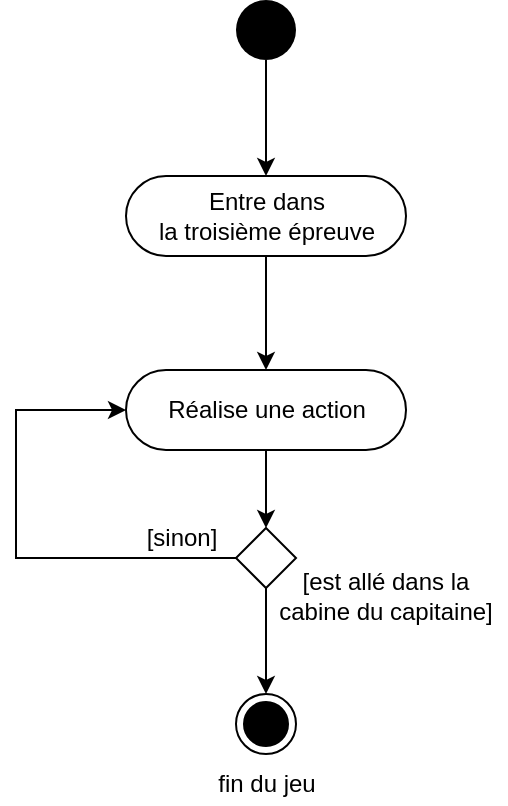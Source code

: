 <mxfile>
    <diagram id="gnBzezKpVYX1LDQUWSI4" name="Page-1">
        <mxGraphModel dx="118" dy="91" grid="0" gridSize="10" guides="1" tooltips="1" connect="1" arrows="1" fold="1" page="1" pageScale="1" pageWidth="100000" pageHeight="1600" math="0" shadow="0">
            <root>
                <mxCell id="0"/>
                <mxCell id="1" parent="0"/>
                <mxCell id="3TG9eYnXZ2S0aWuO_8vU-8" style="edgeStyle=orthogonalEdgeStyle;rounded=0;orthogonalLoop=1;jettySize=auto;html=1;entryX=0.5;entryY=0;entryDx=0;entryDy=0;" parent="1" source="3TG9eYnXZ2S0aWuO_8vU-1" target="3TG9eYnXZ2S0aWuO_8vU-2" edge="1">
                    <mxGeometry relative="1" as="geometry"/>
                </mxCell>
                <mxCell id="3TG9eYnXZ2S0aWuO_8vU-1" value="" style="ellipse;fillColor=#000000;strokeColor=none;" parent="1" vertex="1">
                    <mxGeometry x="427" y="103" width="30" height="30" as="geometry"/>
                </mxCell>
                <mxCell id="3TG9eYnXZ2S0aWuO_8vU-7" style="edgeStyle=orthogonalEdgeStyle;rounded=0;orthogonalLoop=1;jettySize=auto;html=1;" parent="1" source="3TG9eYnXZ2S0aWuO_8vU-2" target="3TG9eYnXZ2S0aWuO_8vU-3" edge="1">
                    <mxGeometry relative="1" as="geometry"/>
                </mxCell>
                <mxCell id="3TG9eYnXZ2S0aWuO_8vU-2" value="Entre dans&lt;br&gt;la troisième épreuve" style="html=1;align=center;verticalAlign=middle;rounded=1;absoluteArcSize=1;arcSize=49;dashed=0;" parent="1" vertex="1">
                    <mxGeometry x="372" y="191" width="140" height="40" as="geometry"/>
                </mxCell>
                <mxCell id="3TG9eYnXZ2S0aWuO_8vU-6" style="edgeStyle=orthogonalEdgeStyle;rounded=0;orthogonalLoop=1;jettySize=auto;html=1;entryX=0.5;entryY=0;entryDx=0;entryDy=0;" parent="1" source="3TG9eYnXZ2S0aWuO_8vU-3" target="3TG9eYnXZ2S0aWuO_8vU-4" edge="1">
                    <mxGeometry relative="1" as="geometry"/>
                </mxCell>
                <mxCell id="3TG9eYnXZ2S0aWuO_8vU-3" value="Réalise une action" style="html=1;align=center;verticalAlign=middle;rounded=1;absoluteArcSize=1;arcSize=49;dashed=0;" parent="1" vertex="1">
                    <mxGeometry x="372" y="288" width="140" height="40" as="geometry"/>
                </mxCell>
                <mxCell id="3TG9eYnXZ2S0aWuO_8vU-5" style="edgeStyle=orthogonalEdgeStyle;rounded=0;orthogonalLoop=1;jettySize=auto;html=1;exitX=0;exitY=0.5;exitDx=0;exitDy=0;" parent="1" source="3TG9eYnXZ2S0aWuO_8vU-4" target="3TG9eYnXZ2S0aWuO_8vU-3" edge="1">
                    <mxGeometry relative="1" as="geometry">
                        <Array as="points">
                            <mxPoint x="317" y="382"/>
                            <mxPoint x="317" y="308"/>
                        </Array>
                    </mxGeometry>
                </mxCell>
                <mxCell id="3TG9eYnXZ2S0aWuO_8vU-11" style="edgeStyle=orthogonalEdgeStyle;rounded=0;orthogonalLoop=1;jettySize=auto;html=1;" parent="1" source="3TG9eYnXZ2S0aWuO_8vU-4" target="3TG9eYnXZ2S0aWuO_8vU-10" edge="1">
                    <mxGeometry relative="1" as="geometry">
                        <mxPoint x="442" y="432" as="targetPoint"/>
                    </mxGeometry>
                </mxCell>
                <mxCell id="3TG9eYnXZ2S0aWuO_8vU-4" value="" style="rhombus;" parent="1" vertex="1">
                    <mxGeometry x="427" y="367" width="30" height="30" as="geometry"/>
                </mxCell>
                <mxCell id="3TG9eYnXZ2S0aWuO_8vU-10" value="" style="ellipse;html=1;shape=endState;fillColor=#000000;strokeColor=#000000;" parent="1" vertex="1">
                    <mxGeometry x="427" y="450" width="30" height="30" as="geometry"/>
                </mxCell>
                <mxCell id="3TG9eYnXZ2S0aWuO_8vU-14" value="[est allé dans la cabine du capitaine]" style="text;html=1;strokeColor=none;fillColor=none;align=center;verticalAlign=middle;whiteSpace=wrap;rounded=0;" parent="1" vertex="1">
                    <mxGeometry x="442" y="391" width="120" height="20" as="geometry"/>
                </mxCell>
                <mxCell id="3TG9eYnXZ2S0aWuO_8vU-15" value="[sinon]" style="text;html=1;strokeColor=none;fillColor=none;align=center;verticalAlign=middle;whiteSpace=wrap;rounded=0;" parent="1" vertex="1">
                    <mxGeometry x="373" y="362" width="54" height="20" as="geometry"/>
                </mxCell>
                <mxCell id="4" value="fin du jeu" style="text;html=1;strokeColor=none;fillColor=none;align=center;verticalAlign=middle;whiteSpace=wrap;rounded=0;" parent="1" vertex="1">
                    <mxGeometry x="390.75" y="485" width="102.5" height="20" as="geometry"/>
                </mxCell>
            </root>
        </mxGraphModel>
    </diagram>
</mxfile>